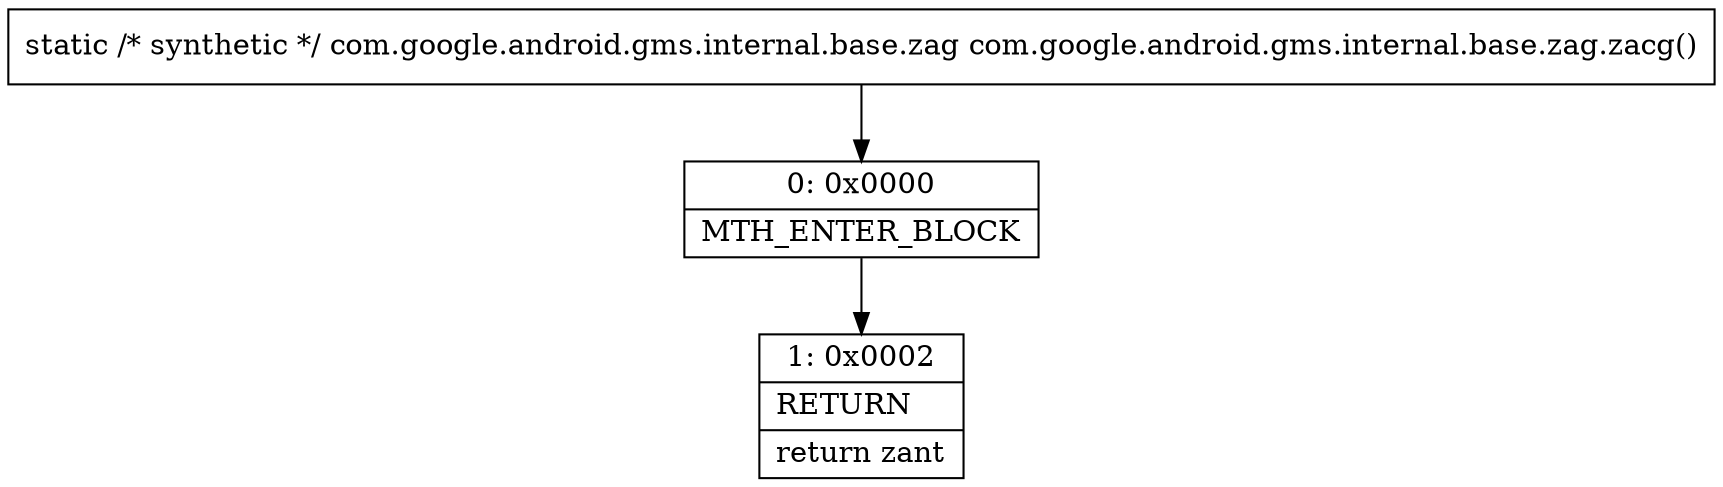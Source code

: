 digraph "CFG forcom.google.android.gms.internal.base.zag.zacg()Lcom\/google\/android\/gms\/internal\/base\/zag;" {
Node_0 [shape=record,label="{0\:\ 0x0000|MTH_ENTER_BLOCK\l}"];
Node_1 [shape=record,label="{1\:\ 0x0002|RETURN\l|return zant\l}"];
MethodNode[shape=record,label="{static \/* synthetic *\/ com.google.android.gms.internal.base.zag com.google.android.gms.internal.base.zag.zacg() }"];
MethodNode -> Node_0;
Node_0 -> Node_1;
}

